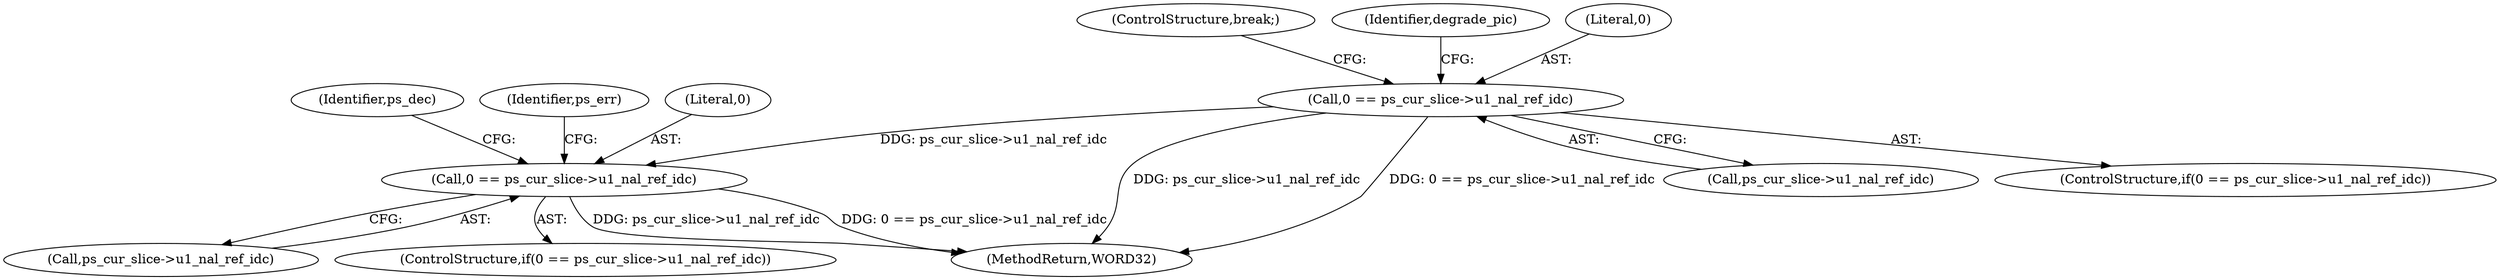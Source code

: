 digraph "0_Android_0b23c81c3dd9ec38f7e6806a3955fed1925541a0_3@pointer" {
"1000391" [label="(Call,0 == ps_cur_slice->u1_nal_ref_idc)"];
"1000416" [label="(Call,0 == ps_cur_slice->u1_nal_ref_idc)"];
"1000400" [label="(ControlStructure,break;)"];
"1000391" [label="(Call,0 == ps_cur_slice->u1_nal_ref_idc)"];
"1000416" [label="(Call,0 == ps_cur_slice->u1_nal_ref_idc)"];
"1000425" [label="(Identifier,ps_dec)"];
"1000390" [label="(ControlStructure,if(0 == ps_cur_slice->u1_nal_ref_idc))"];
"1000453" [label="(Identifier,ps_err)"];
"1000398" [label="(Identifier,degrade_pic)"];
"1000417" [label="(Literal,0)"];
"1000393" [label="(Call,ps_cur_slice->u1_nal_ref_idc)"];
"1002159" [label="(MethodReturn,WORD32)"];
"1000392" [label="(Literal,0)"];
"1000418" [label="(Call,ps_cur_slice->u1_nal_ref_idc)"];
"1000415" [label="(ControlStructure,if(0 == ps_cur_slice->u1_nal_ref_idc))"];
"1000391" -> "1000390"  [label="AST: "];
"1000391" -> "1000393"  [label="CFG: "];
"1000392" -> "1000391"  [label="AST: "];
"1000393" -> "1000391"  [label="AST: "];
"1000398" -> "1000391"  [label="CFG: "];
"1000400" -> "1000391"  [label="CFG: "];
"1000391" -> "1002159"  [label="DDG: ps_cur_slice->u1_nal_ref_idc"];
"1000391" -> "1002159"  [label="DDG: 0 == ps_cur_slice->u1_nal_ref_idc"];
"1000391" -> "1000416"  [label="DDG: ps_cur_slice->u1_nal_ref_idc"];
"1000416" -> "1000415"  [label="AST: "];
"1000416" -> "1000418"  [label="CFG: "];
"1000417" -> "1000416"  [label="AST: "];
"1000418" -> "1000416"  [label="AST: "];
"1000425" -> "1000416"  [label="CFG: "];
"1000453" -> "1000416"  [label="CFG: "];
"1000416" -> "1002159"  [label="DDG: ps_cur_slice->u1_nal_ref_idc"];
"1000416" -> "1002159"  [label="DDG: 0 == ps_cur_slice->u1_nal_ref_idc"];
}
